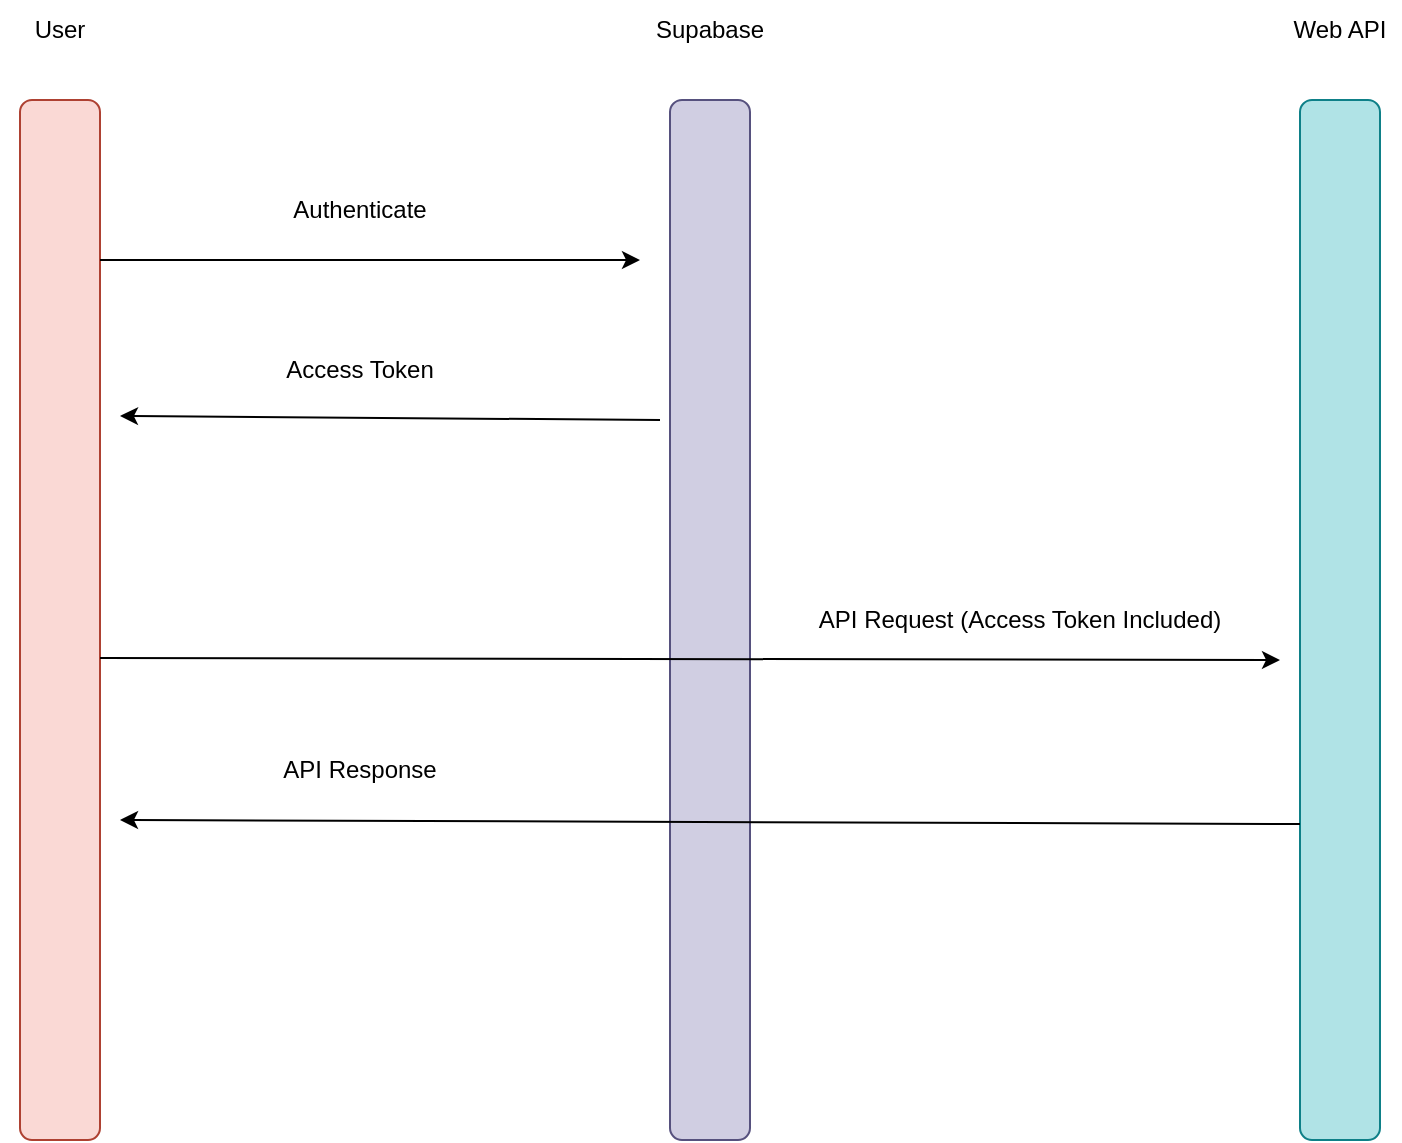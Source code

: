 <mxfile>
    <diagram id="W59xm9cbFbqvEdEbi7Aq" name="Page-1">
        <mxGraphModel dx="881" dy="531" grid="1" gridSize="10" guides="1" tooltips="1" connect="1" arrows="1" fold="1" page="1" pageScale="1" pageWidth="850" pageHeight="1100" math="0" shadow="0">
            <root>
                <mxCell id="0"/>
                <mxCell id="1" parent="0"/>
                <mxCell id="2" value="" style="rounded=1;whiteSpace=wrap;html=1;rotation=-90;fillColor=#fad9d5;strokeColor=#ae4132;" vertex="1" parent="1">
                    <mxGeometry x="-160" y="360" width="520" height="40" as="geometry"/>
                </mxCell>
                <mxCell id="3" value="" style="rounded=1;whiteSpace=wrap;html=1;rotation=-90;fillColor=#d0cee2;strokeColor=#56517e;" vertex="1" parent="1">
                    <mxGeometry x="165" y="360" width="520" height="40" as="geometry"/>
                </mxCell>
                <mxCell id="4" value="" style="rounded=1;whiteSpace=wrap;html=1;rotation=-90;fillColor=#b0e3e6;strokeColor=#0e8088;" vertex="1" parent="1">
                    <mxGeometry x="480" y="360" width="520" height="40" as="geometry"/>
                </mxCell>
                <mxCell id="5" value="User&lt;span style=&quot;color: rgba(0, 0, 0, 0); font-family: monospace; font-size: 0px; text-align: start;&quot;&gt;%3CmxGraphModel%3E%3Croot%3E%3CmxCell%20id%3D%220%22%2F%3E%3CmxCell%20id%3D%221%22%20parent%3D%220%22%2F%3E%3CmxCell%20id%3D%222%22%20value%3D%22%22%20style%3D%22rounded%3D1%3BwhiteSpace%3Dwrap%3Bhtml%3D1%3Brotation%3D-90%3B%22%20vertex%3D%221%22%20parent%3D%221%22%3E%3CmxGeometry%20x%3D%22-170%22%20y%3D%22360%22%20width%3D%22520%22%20height%3D%2240%22%20as%3D%22geometry%22%2F%3E%3C%2FmxCell%3E%3C%2Froot%3E%3C%2FmxGraphModel%3E&lt;/span&gt;" style="text;html=1;strokeColor=none;fillColor=none;align=center;verticalAlign=middle;whiteSpace=wrap;rounded=0;" vertex="1" parent="1">
                    <mxGeometry x="70" y="70" width="60" height="30" as="geometry"/>
                </mxCell>
                <mxCell id="7" value="Supabase" style="text;html=1;strokeColor=none;fillColor=none;align=center;verticalAlign=middle;whiteSpace=wrap;rounded=0;" vertex="1" parent="1">
                    <mxGeometry x="395" y="70" width="60" height="30" as="geometry"/>
                </mxCell>
                <mxCell id="8" value="Web API" style="text;html=1;strokeColor=none;fillColor=none;align=center;verticalAlign=middle;whiteSpace=wrap;rounded=0;" vertex="1" parent="1">
                    <mxGeometry x="710" y="70" width="60" height="30" as="geometry"/>
                </mxCell>
                <mxCell id="10" value="" style="endArrow=classic;html=1;" edge="1" parent="1">
                    <mxGeometry width="50" height="50" relative="1" as="geometry">
                        <mxPoint x="120" y="200" as="sourcePoint"/>
                        <mxPoint x="390" y="200" as="targetPoint"/>
                    </mxGeometry>
                </mxCell>
                <mxCell id="11" value="" style="endArrow=classic;html=1;" edge="1" parent="1">
                    <mxGeometry width="50" height="50" relative="1" as="geometry">
                        <mxPoint x="120" y="399" as="sourcePoint"/>
                        <mxPoint x="710" y="400" as="targetPoint"/>
                    </mxGeometry>
                </mxCell>
                <mxCell id="12" value="" style="endArrow=classic;html=1;" edge="1" parent="1">
                    <mxGeometry width="50" height="50" relative="1" as="geometry">
                        <mxPoint x="400" y="280" as="sourcePoint"/>
                        <mxPoint x="130" y="278" as="targetPoint"/>
                    </mxGeometry>
                </mxCell>
                <mxCell id="13" value="" style="endArrow=classic;html=1;" edge="1" parent="1">
                    <mxGeometry width="50" height="50" relative="1" as="geometry">
                        <mxPoint x="720" y="482" as="sourcePoint"/>
                        <mxPoint x="130" y="480" as="targetPoint"/>
                    </mxGeometry>
                </mxCell>
                <mxCell id="14" value="Authenticate" style="text;html=1;strokeColor=none;fillColor=none;align=center;verticalAlign=middle;whiteSpace=wrap;rounded=0;" vertex="1" parent="1">
                    <mxGeometry x="220" y="160" width="60" height="30" as="geometry"/>
                </mxCell>
                <mxCell id="15" value="Access Token" style="text;html=1;strokeColor=none;fillColor=none;align=center;verticalAlign=middle;whiteSpace=wrap;rounded=0;" vertex="1" parent="1">
                    <mxGeometry x="205" y="240" width="90" height="30" as="geometry"/>
                </mxCell>
                <mxCell id="16" value="API Request (Access Token Included)" style="text;html=1;strokeColor=none;fillColor=none;align=center;verticalAlign=middle;whiteSpace=wrap;rounded=0;" vertex="1" parent="1">
                    <mxGeometry x="460" y="365" width="240" height="30" as="geometry"/>
                </mxCell>
                <mxCell id="17" value="API Response" style="text;html=1;strokeColor=none;fillColor=none;align=center;verticalAlign=middle;whiteSpace=wrap;rounded=0;" vertex="1" parent="1">
                    <mxGeometry x="195" y="440" width="110" height="30" as="geometry"/>
                </mxCell>
            </root>
        </mxGraphModel>
    </diagram>
</mxfile>